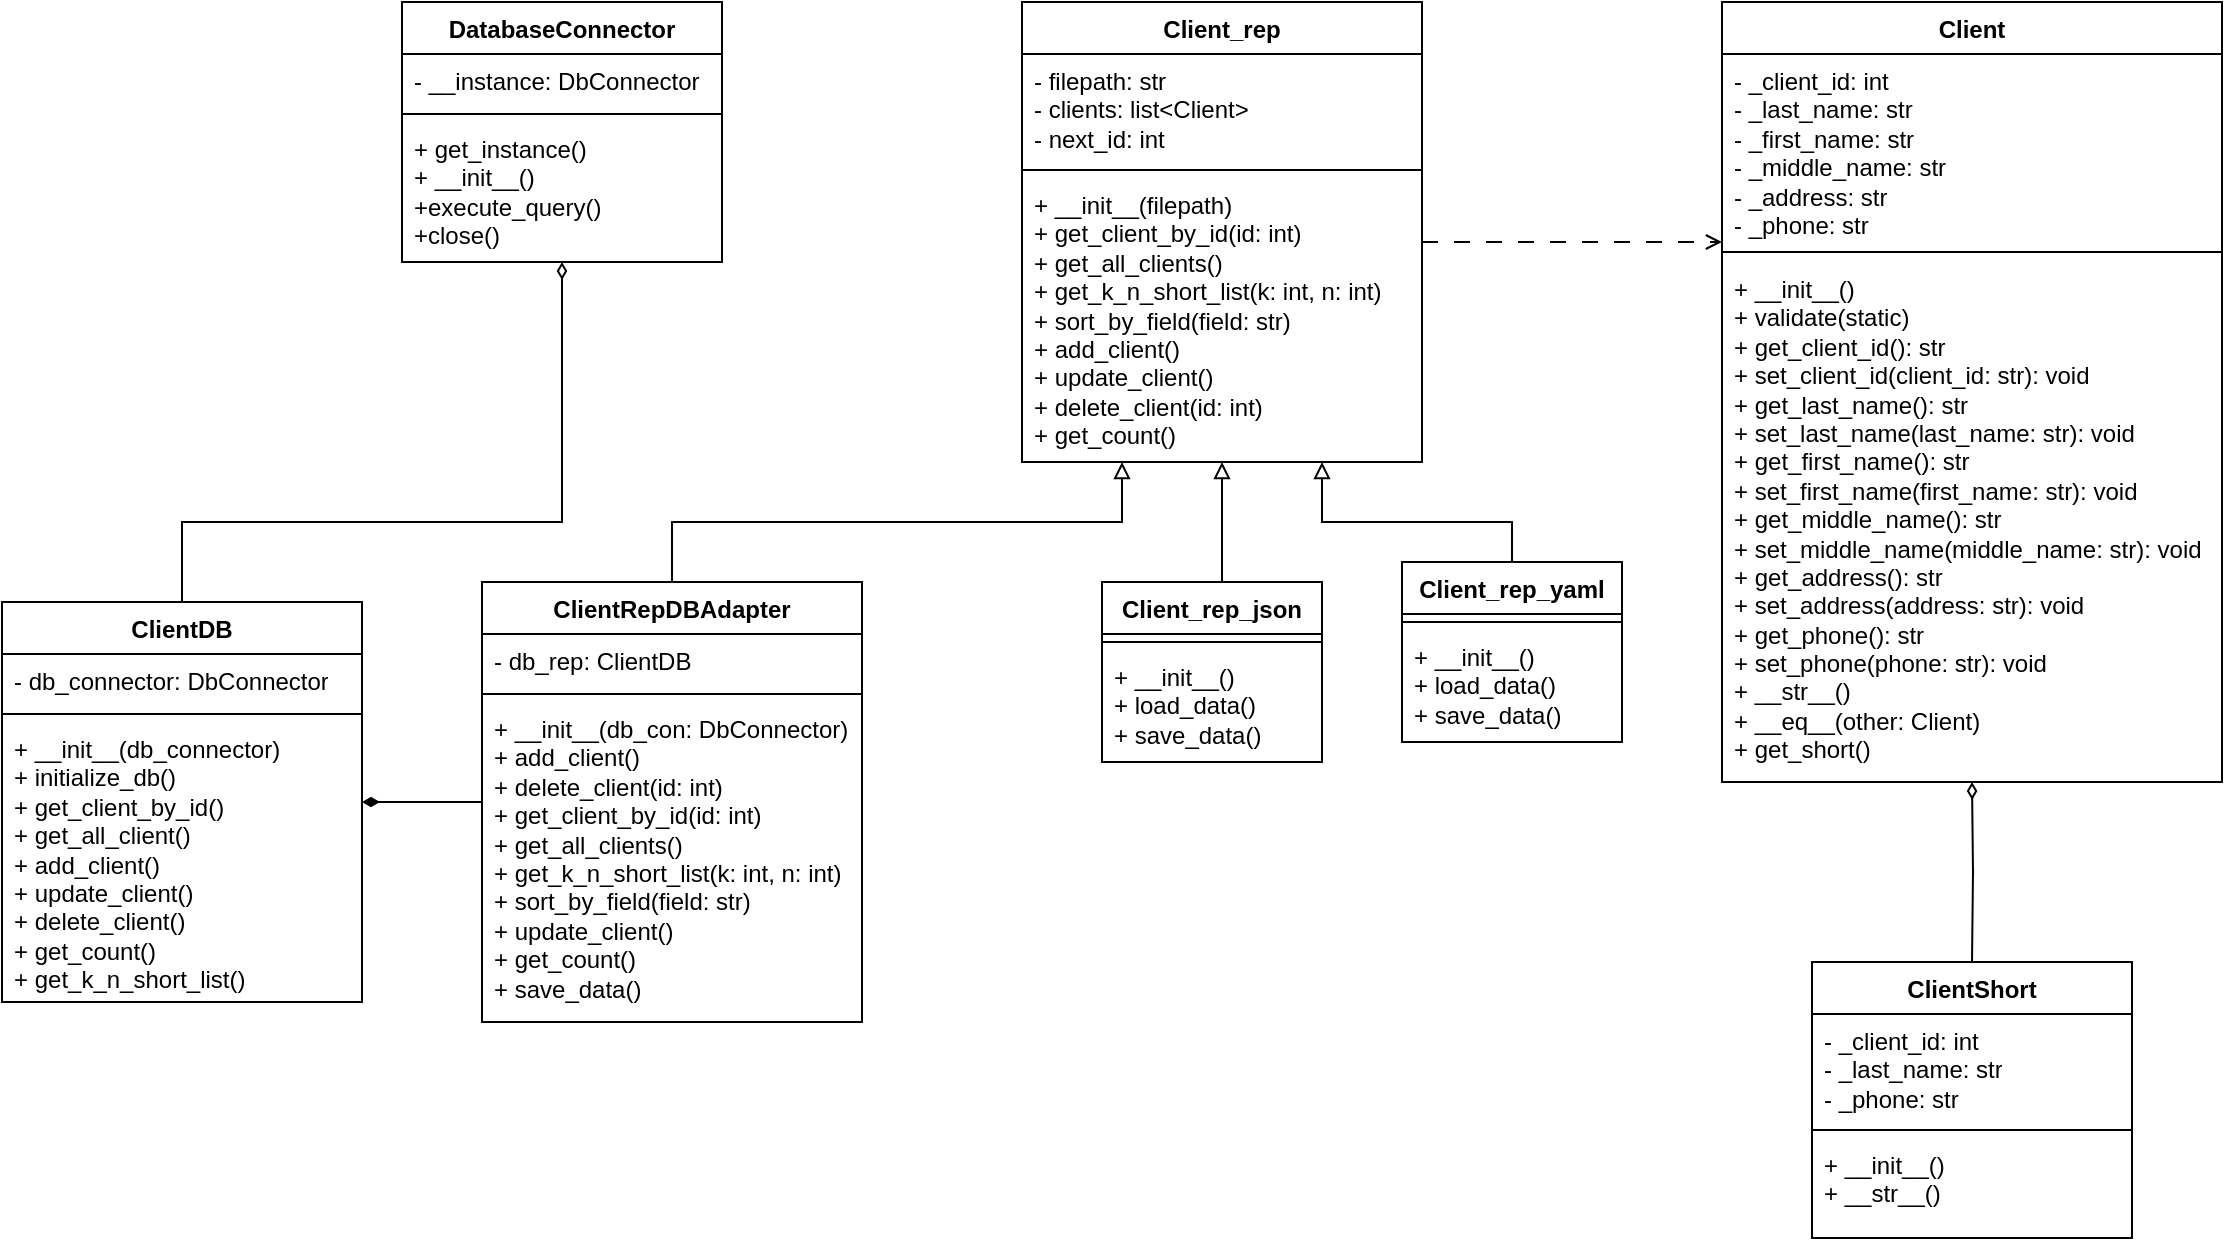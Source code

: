 <mxfile version="26.0.7">
  <diagram name="Страница — 1" id="Qg7TNX0esdktX7MQRUZs">
    <mxGraphModel dx="1510" dy="395" grid="1" gridSize="10" guides="1" tooltips="1" connect="1" arrows="1" fold="1" page="1" pageScale="1" pageWidth="827" pageHeight="900" math="0" shadow="0">
      <root>
        <mxCell id="0" />
        <mxCell id="1" parent="0" />
        <mxCell id="b8q81cn3WwMqUTTSJ5ZS-9" value="Client" style="swimlane;fontStyle=1;align=center;verticalAlign=top;childLayout=stackLayout;horizontal=1;startSize=26;horizontalStack=0;resizeParent=1;resizeParentMax=0;resizeLast=0;collapsible=1;marginBottom=0;whiteSpace=wrap;html=1;" parent="1" vertex="1">
          <mxGeometry x="510" y="40" width="250" height="390" as="geometry" />
        </mxCell>
        <mxCell id="b8q81cn3WwMqUTTSJ5ZS-10" value="&lt;div&gt;- _client_id: int&lt;/div&gt;&lt;div&gt;- _last_name: str&lt;/div&gt;&lt;div&gt;- _first_name: str&lt;/div&gt;&lt;div&gt;- _middle_name: str&lt;/div&gt;&lt;div&gt;&lt;span style=&quot;background-color: initial;&quot;&gt;- _address: str&lt;/span&gt;&lt;/div&gt;&lt;div&gt;- _phone: str&lt;/div&gt;" style="text;strokeColor=none;fillColor=none;align=left;verticalAlign=top;spacingLeft=4;spacingRight=4;overflow=hidden;rotatable=0;points=[[0,0.5],[1,0.5]];portConstraint=eastwest;whiteSpace=wrap;html=1;" parent="b8q81cn3WwMqUTTSJ5ZS-9" vertex="1">
          <mxGeometry y="26" width="250" height="94" as="geometry" />
        </mxCell>
        <mxCell id="b8q81cn3WwMqUTTSJ5ZS-11" value="" style="line;strokeWidth=1;fillColor=none;align=left;verticalAlign=middle;spacingTop=-1;spacingLeft=3;spacingRight=3;rotatable=0;labelPosition=right;points=[];portConstraint=eastwest;strokeColor=inherit;" parent="b8q81cn3WwMqUTTSJ5ZS-9" vertex="1">
          <mxGeometry y="120" width="250" height="10" as="geometry" />
        </mxCell>
        <mxCell id="b8q81cn3WwMqUTTSJ5ZS-12" value="&lt;div&gt;+ __init__()&lt;div&gt;+ validate(static)&lt;/div&gt;&lt;/div&gt;&lt;div&gt;+ get_client_id(): str&lt;/div&gt;&lt;div&gt;+ set_client_id(client_id: str): void&lt;/div&gt;&lt;div&gt;&lt;div&gt;+ get_last_name(): str&lt;/div&gt;&lt;div&gt;+ set_last_name(last_name: str): void&lt;/div&gt;&lt;/div&gt;&lt;div&gt;&lt;div&gt;+ get_first_name(): str&lt;/div&gt;&lt;div&gt;+ set_first_name(first_name: str): void&lt;/div&gt;&lt;/div&gt;&lt;div&gt;&lt;div&gt;+ get_middle_name(): str&lt;/div&gt;&lt;div&gt;+ set_middle_name(middle_name: str): void&lt;/div&gt;&lt;/div&gt;&lt;div&gt;&lt;div&gt;+ get_address(): str&lt;/div&gt;&lt;div&gt;+ set_address(address: str): void&lt;/div&gt;&lt;/div&gt;&lt;div&gt;&lt;div&gt;+ get_phone(): str&lt;/div&gt;&lt;div&gt;+ set_phone(phone: str): void&lt;/div&gt;&lt;/div&gt;&lt;div&gt;+ __str__()&lt;/div&gt;&lt;div&gt;+ __eq__(other: Client)&lt;/div&gt;&lt;div&gt;+ get_short()&lt;/div&gt;" style="text;strokeColor=none;fillColor=none;align=left;verticalAlign=top;spacingLeft=4;spacingRight=4;overflow=hidden;rotatable=0;points=[[0,0.5],[1,0.5]];portConstraint=eastwest;whiteSpace=wrap;html=1;" parent="b8q81cn3WwMqUTTSJ5ZS-9" vertex="1">
          <mxGeometry y="130" width="250" height="260" as="geometry" />
        </mxCell>
        <mxCell id="-mL4NThojfcAtNZUIqRa-12" style="edgeStyle=orthogonalEdgeStyle;rounded=0;orthogonalLoop=1;jettySize=auto;html=1;dashed=1;dashPattern=8 8;endArrow=open;endFill=0;" parent="1" source="b8q81cn3WwMqUTTSJ5ZS-13" target="b8q81cn3WwMqUTTSJ5ZS-9" edge="1">
          <mxGeometry relative="1" as="geometry">
            <Array as="points">
              <mxPoint x="440" y="160" />
              <mxPoint x="440" y="160" />
            </Array>
          </mxGeometry>
        </mxCell>
        <mxCell id="b8q81cn3WwMqUTTSJ5ZS-13" value="Client_rep" style="swimlane;fontStyle=1;align=center;verticalAlign=top;childLayout=stackLayout;horizontal=1;startSize=26;horizontalStack=0;resizeParent=1;resizeParentMax=0;resizeLast=0;collapsible=1;marginBottom=0;whiteSpace=wrap;html=1;" parent="1" vertex="1">
          <mxGeometry x="160" y="40" width="200" height="230" as="geometry" />
        </mxCell>
        <mxCell id="b8q81cn3WwMqUTTSJ5ZS-14" value="&lt;div&gt;- filepath: str&lt;/div&gt;&lt;div&gt;- clients: list&amp;lt;Client&amp;gt;&lt;/div&gt;&lt;div&gt;- next_id: int&lt;/div&gt;" style="text;strokeColor=none;fillColor=none;align=left;verticalAlign=top;spacingLeft=4;spacingRight=4;overflow=hidden;rotatable=0;points=[[0,0.5],[1,0.5]];portConstraint=eastwest;whiteSpace=wrap;html=1;" parent="b8q81cn3WwMqUTTSJ5ZS-13" vertex="1">
          <mxGeometry y="26" width="200" height="54" as="geometry" />
        </mxCell>
        <mxCell id="b8q81cn3WwMqUTTSJ5ZS-15" value="" style="line;strokeWidth=1;fillColor=none;align=left;verticalAlign=middle;spacingTop=-1;spacingLeft=3;spacingRight=3;rotatable=0;labelPosition=right;points=[];portConstraint=eastwest;strokeColor=inherit;" parent="b8q81cn3WwMqUTTSJ5ZS-13" vertex="1">
          <mxGeometry y="80" width="200" height="8" as="geometry" />
        </mxCell>
        <mxCell id="b8q81cn3WwMqUTTSJ5ZS-16" value="&lt;div&gt;+ __init__(filepath)&lt;/div&gt;&lt;div&gt;+ get_client_by_id(id: int)&lt;/div&gt;&lt;div&gt;+ get_all_clients()&lt;/div&gt;&lt;div&gt;+ get_k_n_short_list(k: int, n: int)&lt;/div&gt;&lt;div&gt;+ sort_by_field(field: str)&lt;/div&gt;&lt;div&gt;+ add_client()&lt;/div&gt;&lt;div&gt;+ update_client()&lt;/div&gt;&lt;div&gt;+ delete_client(id: int)&lt;/div&gt;&lt;div&gt;+ get_count()&lt;/div&gt;" style="text;strokeColor=none;fillColor=none;align=left;verticalAlign=top;spacingLeft=4;spacingRight=4;overflow=hidden;rotatable=0;points=[[0,0.5],[1,0.5]];portConstraint=eastwest;whiteSpace=wrap;html=1;" parent="b8q81cn3WwMqUTTSJ5ZS-13" vertex="1">
          <mxGeometry y="88" width="200" height="142" as="geometry" />
        </mxCell>
        <mxCell id="-mL4NThojfcAtNZUIqRa-10" style="edgeStyle=orthogonalEdgeStyle;rounded=0;orthogonalLoop=1;jettySize=auto;html=1;endArrow=block;endFill=0;" parent="1" source="-mL4NThojfcAtNZUIqRa-1" target="b8q81cn3WwMqUTTSJ5ZS-13" edge="1">
          <mxGeometry relative="1" as="geometry">
            <Array as="points">
              <mxPoint x="260" y="290" />
              <mxPoint x="260" y="290" />
            </Array>
          </mxGeometry>
        </mxCell>
        <mxCell id="-mL4NThojfcAtNZUIqRa-1" value="Client_rep_json" style="swimlane;fontStyle=1;align=center;verticalAlign=top;childLayout=stackLayout;horizontal=1;startSize=26;horizontalStack=0;resizeParent=1;resizeParentMax=0;resizeLast=0;collapsible=1;marginBottom=0;whiteSpace=wrap;html=1;" parent="1" vertex="1">
          <mxGeometry x="200" y="330" width="110" height="90" as="geometry" />
        </mxCell>
        <mxCell id="-mL4NThojfcAtNZUIqRa-3" value="" style="line;strokeWidth=1;fillColor=none;align=left;verticalAlign=middle;spacingTop=-1;spacingLeft=3;spacingRight=3;rotatable=0;labelPosition=right;points=[];portConstraint=eastwest;strokeColor=inherit;" parent="-mL4NThojfcAtNZUIqRa-1" vertex="1">
          <mxGeometry y="26" width="110" height="8" as="geometry" />
        </mxCell>
        <mxCell id="-mL4NThojfcAtNZUIqRa-4" value="+ __init__()&lt;div&gt;+ load_data()&lt;/div&gt;&lt;div&gt;+ save_data()&lt;/div&gt;" style="text;strokeColor=none;fillColor=none;align=left;verticalAlign=top;spacingLeft=4;spacingRight=4;overflow=hidden;rotatable=0;points=[[0,0.5],[1,0.5]];portConstraint=eastwest;whiteSpace=wrap;html=1;" parent="-mL4NThojfcAtNZUIqRa-1" vertex="1">
          <mxGeometry y="34" width="110" height="56" as="geometry" />
        </mxCell>
        <mxCell id="-mL4NThojfcAtNZUIqRa-11" style="edgeStyle=orthogonalEdgeStyle;rounded=0;orthogonalLoop=1;jettySize=auto;html=1;endArrow=block;endFill=0;" parent="1" source="-mL4NThojfcAtNZUIqRa-7" target="b8q81cn3WwMqUTTSJ5ZS-13" edge="1">
          <mxGeometry relative="1" as="geometry">
            <Array as="points">
              <mxPoint x="405" y="300" />
              <mxPoint x="310" y="300" />
            </Array>
          </mxGeometry>
        </mxCell>
        <mxCell id="-mL4NThojfcAtNZUIqRa-7" value="Client_rep_yaml" style="swimlane;fontStyle=1;align=center;verticalAlign=top;childLayout=stackLayout;horizontal=1;startSize=26;horizontalStack=0;resizeParent=1;resizeParentMax=0;resizeLast=0;collapsible=1;marginBottom=0;whiteSpace=wrap;html=1;" parent="1" vertex="1">
          <mxGeometry x="350" y="320" width="110" height="90" as="geometry" />
        </mxCell>
        <mxCell id="-mL4NThojfcAtNZUIqRa-8" value="" style="line;strokeWidth=1;fillColor=none;align=left;verticalAlign=middle;spacingTop=-1;spacingLeft=3;spacingRight=3;rotatable=0;labelPosition=right;points=[];portConstraint=eastwest;strokeColor=inherit;" parent="-mL4NThojfcAtNZUIqRa-7" vertex="1">
          <mxGeometry y="26" width="110" height="8" as="geometry" />
        </mxCell>
        <mxCell id="-mL4NThojfcAtNZUIqRa-9" value="+ __init__()&lt;div&gt;+ load_data()&lt;/div&gt;&lt;div&gt;+ save_data()&lt;/div&gt;" style="text;strokeColor=none;fillColor=none;align=left;verticalAlign=top;spacingLeft=4;spacingRight=4;overflow=hidden;rotatable=0;points=[[0,0.5],[1,0.5]];portConstraint=eastwest;whiteSpace=wrap;html=1;" parent="-mL4NThojfcAtNZUIqRa-7" vertex="1">
          <mxGeometry y="34" width="110" height="56" as="geometry" />
        </mxCell>
        <mxCell id="-mL4NThojfcAtNZUIqRa-18" style="edgeStyle=orthogonalEdgeStyle;rounded=0;orthogonalLoop=1;jettySize=auto;html=1;endArrow=diamondThin;endFill=0;strokeWidth=1;arcSize=20;" parent="1" target="b8q81cn3WwMqUTTSJ5ZS-9" edge="1">
          <mxGeometry relative="1" as="geometry">
            <mxPoint x="635" y="520" as="sourcePoint" />
          </mxGeometry>
        </mxCell>
        <mxCell id="VeMNEpS6XG5Z0q1YotWo-1" value="ClientShort" style="swimlane;fontStyle=1;align=center;verticalAlign=top;childLayout=stackLayout;horizontal=1;startSize=26;horizontalStack=0;resizeParent=1;resizeParentMax=0;resizeLast=0;collapsible=1;marginBottom=0;whiteSpace=wrap;html=1;" vertex="1" parent="1">
          <mxGeometry x="555" y="520" width="160" height="138" as="geometry" />
        </mxCell>
        <mxCell id="VeMNEpS6XG5Z0q1YotWo-2" value="- _client_id: int&lt;div&gt;- _last_name: str&lt;/div&gt;&lt;div&gt;- _phone: str&lt;/div&gt;" style="text;strokeColor=none;fillColor=none;align=left;verticalAlign=top;spacingLeft=4;spacingRight=4;overflow=hidden;rotatable=0;points=[[0,0.5],[1,0.5]];portConstraint=eastwest;whiteSpace=wrap;html=1;" vertex="1" parent="VeMNEpS6XG5Z0q1YotWo-1">
          <mxGeometry y="26" width="160" height="54" as="geometry" />
        </mxCell>
        <mxCell id="VeMNEpS6XG5Z0q1YotWo-3" value="" style="line;strokeWidth=1;fillColor=none;align=left;verticalAlign=middle;spacingTop=-1;spacingLeft=3;spacingRight=3;rotatable=0;labelPosition=right;points=[];portConstraint=eastwest;strokeColor=inherit;" vertex="1" parent="VeMNEpS6XG5Z0q1YotWo-1">
          <mxGeometry y="80" width="160" height="8" as="geometry" />
        </mxCell>
        <mxCell id="VeMNEpS6XG5Z0q1YotWo-4" value="&lt;div&gt;+&amp;nbsp;&lt;span style=&quot;background-color: initial;&quot;&gt;__init__()&lt;/span&gt;&lt;/div&gt;+ __str__()" style="text;strokeColor=none;fillColor=none;align=left;verticalAlign=top;spacingLeft=4;spacingRight=4;overflow=hidden;rotatable=0;points=[[0,0.5],[1,0.5]];portConstraint=eastwest;whiteSpace=wrap;html=1;" vertex="1" parent="VeMNEpS6XG5Z0q1YotWo-1">
          <mxGeometry y="88" width="160" height="50" as="geometry" />
        </mxCell>
        <mxCell id="VeMNEpS6XG5Z0q1YotWo-5" value="DatabaseConnector" style="swimlane;fontStyle=1;align=center;verticalAlign=top;childLayout=stackLayout;horizontal=1;startSize=26;horizontalStack=0;resizeParent=1;resizeParentMax=0;resizeLast=0;collapsible=1;marginBottom=0;whiteSpace=wrap;html=1;" vertex="1" parent="1">
          <mxGeometry x="-150" y="40" width="160" height="130" as="geometry" />
        </mxCell>
        <mxCell id="VeMNEpS6XG5Z0q1YotWo-6" value="- __instance: DbConnector" style="text;strokeColor=none;fillColor=none;align=left;verticalAlign=top;spacingLeft=4;spacingRight=4;overflow=hidden;rotatable=0;points=[[0,0.5],[1,0.5]];portConstraint=eastwest;whiteSpace=wrap;html=1;" vertex="1" parent="VeMNEpS6XG5Z0q1YotWo-5">
          <mxGeometry y="26" width="160" height="26" as="geometry" />
        </mxCell>
        <mxCell id="VeMNEpS6XG5Z0q1YotWo-7" value="" style="line;strokeWidth=1;fillColor=none;align=left;verticalAlign=middle;spacingTop=-1;spacingLeft=3;spacingRight=3;rotatable=0;labelPosition=right;points=[];portConstraint=eastwest;strokeColor=inherit;" vertex="1" parent="VeMNEpS6XG5Z0q1YotWo-5">
          <mxGeometry y="52" width="160" height="8" as="geometry" />
        </mxCell>
        <mxCell id="VeMNEpS6XG5Z0q1YotWo-8" value="+ get_instance()&lt;div&gt;+ __init__()&lt;/div&gt;&lt;div&gt;+execute_query()&lt;/div&gt;&lt;div&gt;+close()&lt;/div&gt;" style="text;strokeColor=none;fillColor=none;align=left;verticalAlign=top;spacingLeft=4;spacingRight=4;overflow=hidden;rotatable=0;points=[[0,0.5],[1,0.5]];portConstraint=eastwest;whiteSpace=wrap;html=1;" vertex="1" parent="VeMNEpS6XG5Z0q1YotWo-5">
          <mxGeometry y="60" width="160" height="70" as="geometry" />
        </mxCell>
        <mxCell id="VeMNEpS6XG5Z0q1YotWo-14" style="edgeStyle=orthogonalEdgeStyle;rounded=0;orthogonalLoop=1;jettySize=auto;html=1;endArrow=block;endFill=0;" edge="1" parent="1" source="VeMNEpS6XG5Z0q1YotWo-9" target="b8q81cn3WwMqUTTSJ5ZS-13">
          <mxGeometry relative="1" as="geometry">
            <Array as="points">
              <mxPoint x="-15" y="300" />
              <mxPoint x="210" y="300" />
            </Array>
          </mxGeometry>
        </mxCell>
        <mxCell id="VeMNEpS6XG5Z0q1YotWo-19" style="edgeStyle=orthogonalEdgeStyle;rounded=0;orthogonalLoop=1;jettySize=auto;html=1;endArrow=diamondThin;endFill=1;" edge="1" parent="1" source="VeMNEpS6XG5Z0q1YotWo-9" target="VeMNEpS6XG5Z0q1YotWo-15">
          <mxGeometry relative="1" as="geometry" />
        </mxCell>
        <mxCell id="VeMNEpS6XG5Z0q1YotWo-9" value="ClientRepDBAdapter" style="swimlane;fontStyle=1;align=center;verticalAlign=top;childLayout=stackLayout;horizontal=1;startSize=26;horizontalStack=0;resizeParent=1;resizeParentMax=0;resizeLast=0;collapsible=1;marginBottom=0;whiteSpace=wrap;html=1;" vertex="1" parent="1">
          <mxGeometry x="-110" y="330" width="190" height="220" as="geometry" />
        </mxCell>
        <mxCell id="VeMNEpS6XG5Z0q1YotWo-10" value="- db_rep: ClientDB" style="text;strokeColor=none;fillColor=none;align=left;verticalAlign=top;spacingLeft=4;spacingRight=4;overflow=hidden;rotatable=0;points=[[0,0.5],[1,0.5]];portConstraint=eastwest;whiteSpace=wrap;html=1;" vertex="1" parent="VeMNEpS6XG5Z0q1YotWo-9">
          <mxGeometry y="26" width="190" height="26" as="geometry" />
        </mxCell>
        <mxCell id="VeMNEpS6XG5Z0q1YotWo-11" value="" style="line;strokeWidth=1;fillColor=none;align=left;verticalAlign=middle;spacingTop=-1;spacingLeft=3;spacingRight=3;rotatable=0;labelPosition=right;points=[];portConstraint=eastwest;strokeColor=inherit;" vertex="1" parent="VeMNEpS6XG5Z0q1YotWo-9">
          <mxGeometry y="52" width="190" height="8" as="geometry" />
        </mxCell>
        <mxCell id="VeMNEpS6XG5Z0q1YotWo-12" value="&lt;div&gt;+ __init__(db_con: DbConnector)&lt;/div&gt;&lt;div&gt;+ add_client()&lt;/div&gt;&lt;div&gt;&lt;span style=&quot;background-color: transparent; color: light-dark(rgb(0, 0, 0), rgb(255, 255, 255));&quot;&gt;+ delete_client(id: int)&lt;/span&gt;&lt;/div&gt;&lt;div&gt;+ get_client_by_id(id: int)&lt;/div&gt;&lt;div&gt;+ get_all_clients()&lt;/div&gt;&lt;div&gt;+ get_k_n_short_list(k: int, n: int)&lt;/div&gt;&lt;div&gt;+ sort_by_field(field: str)&lt;/div&gt;&lt;div&gt;+ update_client()&lt;/div&gt;&lt;div&gt;+ get_count()&lt;/div&gt;&lt;div&gt;+ save_data()&lt;/div&gt;" style="text;strokeColor=none;fillColor=none;align=left;verticalAlign=top;spacingLeft=4;spacingRight=4;overflow=hidden;rotatable=0;points=[[0,0.5],[1,0.5]];portConstraint=eastwest;whiteSpace=wrap;html=1;" vertex="1" parent="VeMNEpS6XG5Z0q1YotWo-9">
          <mxGeometry y="60" width="190" height="160" as="geometry" />
        </mxCell>
        <mxCell id="VeMNEpS6XG5Z0q1YotWo-20" style="edgeStyle=orthogonalEdgeStyle;rounded=0;orthogonalLoop=1;jettySize=auto;html=1;endArrow=diamondThin;endFill=0;" edge="1" parent="1" source="VeMNEpS6XG5Z0q1YotWo-15" target="VeMNEpS6XG5Z0q1YotWo-5">
          <mxGeometry relative="1" as="geometry">
            <Array as="points">
              <mxPoint x="-260" y="300" />
              <mxPoint x="-70" y="300" />
            </Array>
          </mxGeometry>
        </mxCell>
        <mxCell id="VeMNEpS6XG5Z0q1YotWo-15" value="ClientDB" style="swimlane;fontStyle=1;align=center;verticalAlign=top;childLayout=stackLayout;horizontal=1;startSize=26;horizontalStack=0;resizeParent=1;resizeParentMax=0;resizeLast=0;collapsible=1;marginBottom=0;whiteSpace=wrap;html=1;" vertex="1" parent="1">
          <mxGeometry x="-350" y="340" width="180" height="200" as="geometry" />
        </mxCell>
        <mxCell id="VeMNEpS6XG5Z0q1YotWo-16" value="- db_connector: DbConnector" style="text;strokeColor=none;fillColor=none;align=left;verticalAlign=top;spacingLeft=4;spacingRight=4;overflow=hidden;rotatable=0;points=[[0,0.5],[1,0.5]];portConstraint=eastwest;whiteSpace=wrap;html=1;" vertex="1" parent="VeMNEpS6XG5Z0q1YotWo-15">
          <mxGeometry y="26" width="180" height="26" as="geometry" />
        </mxCell>
        <mxCell id="VeMNEpS6XG5Z0q1YotWo-17" value="" style="line;strokeWidth=1;fillColor=none;align=left;verticalAlign=middle;spacingTop=-1;spacingLeft=3;spacingRight=3;rotatable=0;labelPosition=right;points=[];portConstraint=eastwest;strokeColor=inherit;" vertex="1" parent="VeMNEpS6XG5Z0q1YotWo-15">
          <mxGeometry y="52" width="180" height="8" as="geometry" />
        </mxCell>
        <mxCell id="VeMNEpS6XG5Z0q1YotWo-18" value="+ __init__(db_connector)&lt;div&gt;+&amp;nbsp;initialize_db()&lt;/div&gt;&lt;div&gt;+&amp;nbsp;get_client_by_id()&lt;/div&gt;&lt;div&gt;+&amp;nbsp;get_all_client()&lt;/div&gt;&lt;div&gt;+&amp;nbsp;add_client()&lt;/div&gt;&lt;div&gt;+&amp;nbsp;update_client()&lt;/div&gt;&lt;div&gt;+&amp;nbsp;delete_client()&lt;/div&gt;&lt;div&gt;+&amp;nbsp;get_count()&lt;/div&gt;&lt;div&gt;+&amp;nbsp;get_k_n_short_list()&lt;/div&gt;" style="text;strokeColor=none;fillColor=none;align=left;verticalAlign=top;spacingLeft=4;spacingRight=4;overflow=hidden;rotatable=0;points=[[0,0.5],[1,0.5]];portConstraint=eastwest;whiteSpace=wrap;html=1;" vertex="1" parent="VeMNEpS6XG5Z0q1YotWo-15">
          <mxGeometry y="60" width="180" height="140" as="geometry" />
        </mxCell>
      </root>
    </mxGraphModel>
  </diagram>
</mxfile>
